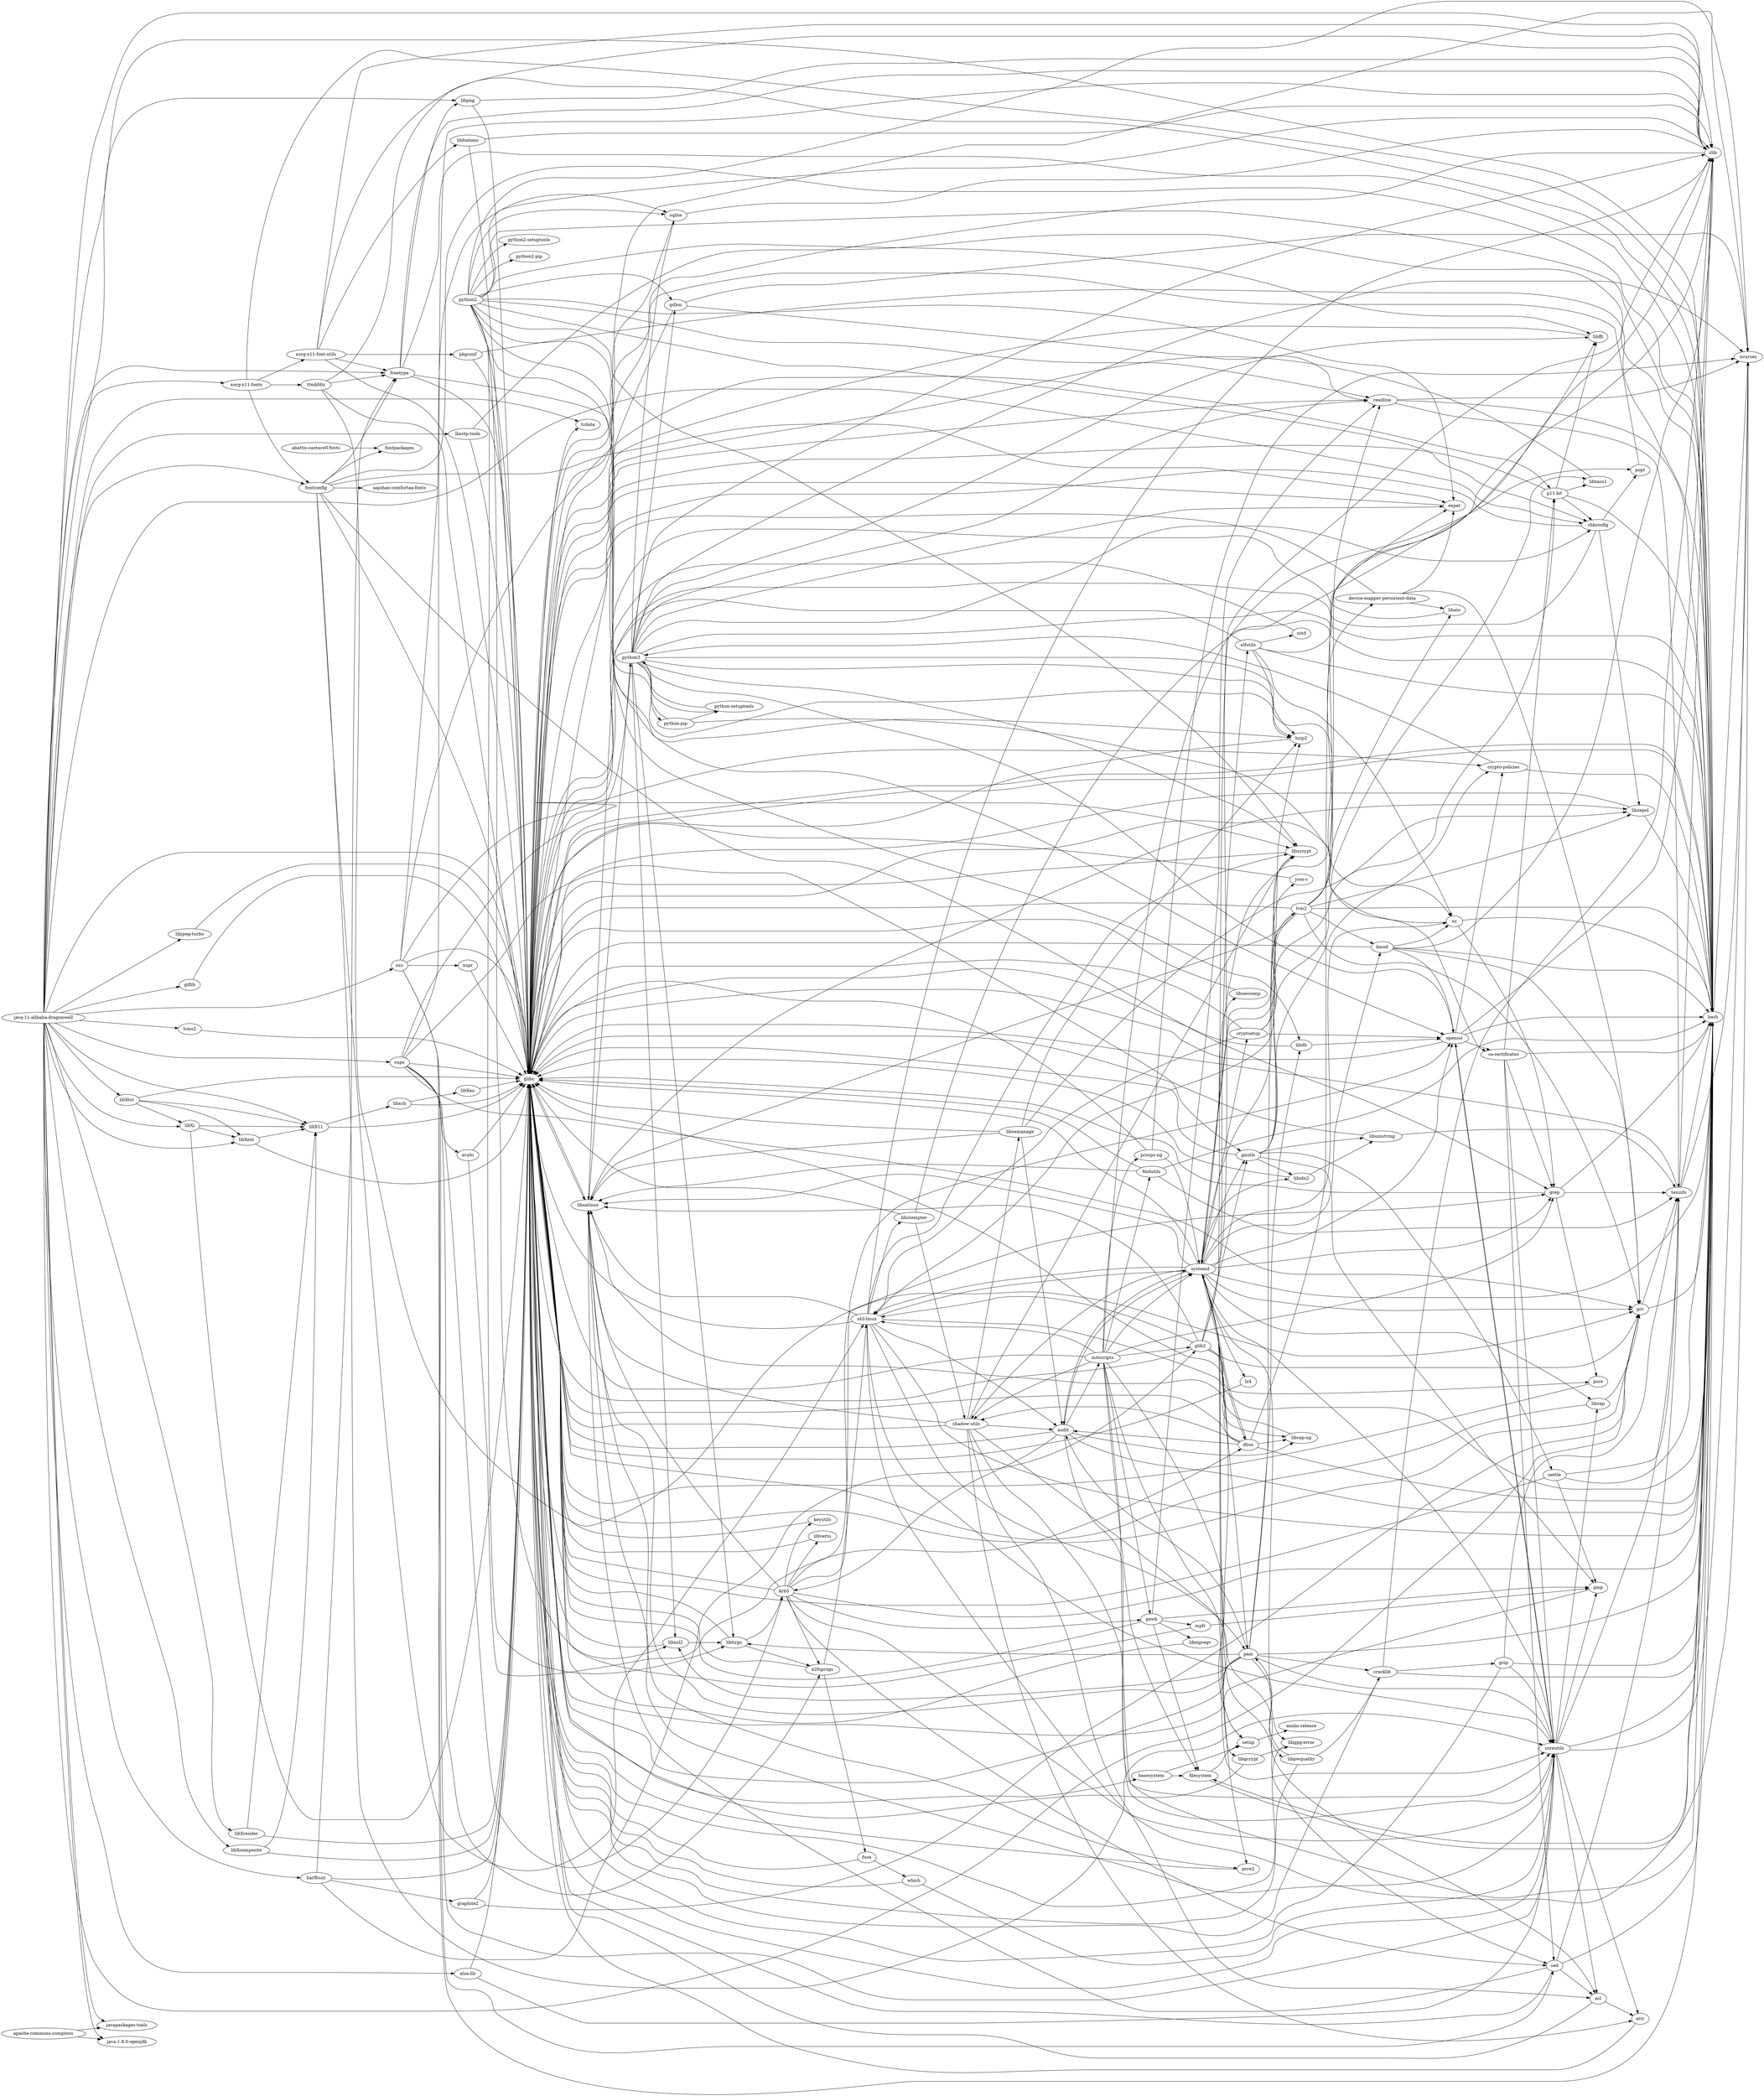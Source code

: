 digraph MyPicture {
	graph [rankdir=LR]
	fontpackages
	"abattis-cantarell-fonts"
	"abattis-cantarell-fonts" -> fontpackages
	popt
	popt -> glibc
	glibc
	glibc -> basesystem
	glibc -> bash
	glibc -> libselinux
	glibc -> tzdata
	basesystem
	basesystem -> filesystem
	basesystem -> setup
	bash
	bash -> filesystem
	bash -> glibc
	bash -> ncurses
	libselinux
	libselinux -> glibc
	libselinux -> pcre2
	libselinux -> libsepol
	libselinux -> python3
	tzdata
	pcre2
	pcre2 -> glibc
	libsepol
	libsepol -> bash
	libsepol -> glibc
	python3
	python3 -> bash
	python3 -> chkconfig
	python3 -> openssl
	python3 -> glibc
	python3 -> "python-setuptools"
	python3 -> "python-pip"
	python3 -> gdbm
	python3 -> bzip2
	python3 -> libxcrypt
	python3 -> expat
	python3 -> libffi
	python3 -> xz
	python3 -> ncurses
	python3 -> libnsl2
	python3 -> readline
	python3 -> sqlite
	python3 -> libtirpc
	python3 -> zlib
	chkconfig
	chkconfig -> popt
	chkconfig -> libselinux
	chkconfig -> libsepol
	chkconfig -> glibc
	openssl
	openssl -> bash
	openssl -> coreutils
	openssl -> glibc
	openssl -> zlib
	openssl -> "ca-certificates"
	openssl -> "crypto-policies"
	"python-setuptools"
	"python-setuptools" -> python3
	"python-pip"
	"python-pip" -> "ca-certificates"
	"python-pip" -> "python-setuptools"
	"python-pip" -> python3
	gdbm
	gdbm -> ncurses
	gdbm -> readline
	gdbm -> glibc
	bzip2
	bzip2 -> glibc
	libxcrypt
	libxcrypt -> glibc
	expat
	expat -> glibc
	libffi
	libffi -> glibc
	xz
	xz -> bash
	xz -> grep
	xz -> glibc
	ncurses
	ncurses -> glibc
	libnsl2
	libnsl2 -> glibc
	libnsl2 -> libtirpc
	readline
	readline -> bash
	readline -> glibc
	readline -> texinfo
	readline -> ncurses
	sqlite
	sqlite -> glibc
	sqlite -> zlib
	libtirpc
	libtirpc -> glibc
	libtirpc -> e2fsprogs
	libtirpc -> krb5
	zlib
	zlib -> glibc
	e2fsprogs
	e2fsprogs -> "util-linux"
	e2fsprogs -> glibc
	e2fsprogs -> fuse
	krb5
	krb5 -> bash
	krb5 -> coreutils
	krb5 -> gawk
	krb5 -> grep
	krb5 -> keyutils
	krb5 -> e2fsprogs
	krb5 -> openssl
	krb5 -> glibc
	krb5 -> libselinux
	krb5 -> libverto
	krb5 -> sed
	coreutils
	coreutils -> acl
	coreutils -> attr
	coreutils -> libcap
	coreutils -> openssl
	coreutils -> gmp
	coreutils -> glibc
	coreutils -> libselinux
	coreutils -> ncurses
	coreutils -> bash
	coreutils -> texinfo
	gawk
	gawk -> filesystem
	gawk -> glibc
	gawk -> gmp
	gawk -> mpfr
	gawk -> readline
	gawk -> libsigsegv
	grep
	grep -> bash
	grep -> texinfo
	grep -> pcre
	grep -> glibc
	keyutils
	keyutils -> glibc
	libverto
	libverto -> glibc
	sed
	sed -> bash
	sed -> texinfo
	sed -> acl
	sed -> libselinux
	sed -> glibc
	texinfo
	texinfo -> bash
	texinfo -> ncurses
	texinfo -> zlib
	texinfo -> glibc
	acl
	acl -> glibc
	acl -> attr
	attr
	attr -> glibc
	pcre
	pcre -> glibc
	filesystem
	filesystem -> bash
	filesystem -> setup
	gmp
	gmp -> glibc
	mpfr
	mpfr -> glibc
	mpfr -> gmp
	libsigsegv
	libsigsegv -> glibc
	setup
	setup -> "anolis-release"
	"anolis-release"
	libcap
	libcap -> gcc
	libcap -> glibc
	gcc
	gcc -> bash
	gcc -> texinfo
	gcc -> glibc
	"util-linux"
	"util-linux" -> bash
	"util-linux" -> glibc
	"util-linux" -> coreutils
	"util-linux" -> libselinux
	"util-linux" -> pam
	"util-linux" -> audit
	"util-linux" -> "libcap-ng"
	"util-linux" -> libxcrypt
	"util-linux" -> ncurses
	"util-linux" -> systemd
	"util-linux" -> libutempter
	"util-linux" -> zlib
	fuse
	fuse -> glibc
	fuse -> which
	which
	which -> coreutils
	which -> glibc
	pam
	pam -> bash
	pam -> glibc
	pam -> audit
	pam -> coreutils
	pam -> cracklib
	pam -> libxcrypt
	pam -> libdb
	pam -> libnsl2
	pam -> libpwquality
	pam -> libselinux
	pam -> libtirpc
	audit
	audit -> bash
	audit -> coreutils
	audit -> glibc
	audit -> initscripts
	audit -> "libcap-ng"
	audit -> krb5
	audit -> systemd
	"libcap-ng"
	"libcap-ng" -> glibc
	systemd
	systemd -> bash
	systemd -> glibc
	systemd -> "shadow-utils"
	systemd -> acl
	systemd -> coreutils
	systemd -> dbus
	systemd -> grep
	systemd -> audit
	systemd -> "util-linux"
	systemd -> bzip2
	systemd -> libcap
	systemd -> libxcrypt
	systemd -> cryptsetup
	systemd -> elfutils
	systemd -> gcc
	systemd -> libgcrypt
	systemd -> gnutls
	systemd -> "libgpg-error"
	systemd -> libidn2
	systemd -> kmod
	systemd -> lz4
	systemd -> xz
	systemd -> pam
	systemd -> pcre2
	systemd -> libseccomp
	systemd -> libselinux
	systemd -> zlib
	systemd -> openssl
	systemd -> sed
	libutempter
	libutempter -> bash
	libutempter -> glibc
	libutempter -> "shadow-utils"
	"shadow-utils"
	"shadow-utils" -> audit
	"shadow-utils" -> coreutils
	"shadow-utils" -> glibc
	"shadow-utils" -> acl
	"shadow-utils" -> attr
	"shadow-utils" -> libxcrypt
	"shadow-utils" -> libselinux
	"shadow-utils" -> libsemanage
	"shadow-utils" -> setup
	libsemanage
	libsemanage -> audit
	libsemanage -> bzip2
	libsemanage -> libselinux
	libsemanage -> libsepol
	libsemanage -> glibc
	dbus
	dbus -> systemd
	dbus -> bash
	dbus -> "shadow-utils"
	dbus -> audit
	dbus -> "libcap-ng"
	dbus -> expat
	dbus -> glibc
	dbus -> libselinux
	cryptsetup
	cryptsetup -> glibc
	cryptsetup -> "util-linux"
	cryptsetup -> openssl
	cryptsetup -> lvm2
	cryptsetup -> "json-c"
	elfutils
	elfutils -> bash
	elfutils -> glibc
	elfutils -> zlib
	elfutils -> bzip2
	elfutils -> xz
	elfutils -> zstd
	libgcrypt
	libgcrypt -> glibc
	libgcrypt -> "libgpg-error"
	gnutls
	gnutls -> "crypto-policies"
	gnutls -> glibc
	gnutls -> gmp
	gnutls -> nettle
	gnutls -> libidn2
	gnutls -> "p11-kit"
	gnutls -> libtasn1
	gnutls -> libunistring
	"libgpg-error"
	"libgpg-error" -> glibc
	libidn2
	libidn2 -> libunistring
	libidn2 -> glibc
	kmod
	kmod -> bash
	kmod -> glibc
	kmod -> openssl
	kmod -> gcc
	kmod -> xz
	kmod -> zlib
	lz4
	lz4 -> glibc
	libseccomp
	libseccomp -> glibc
	libunistring
	libunistring -> texinfo
	libunistring -> glibc
	"crypto-policies"
	"crypto-policies" -> bash
	"crypto-policies" -> python3
	nettle
	nettle -> bash
	nettle -> glibc
	nettle -> texinfo
	nettle -> gmp
	"p11-kit"
	"p11-kit" -> glibc
	"p11-kit" -> libffi
	"p11-kit" -> bash
	"p11-kit" -> chkconfig
	"p11-kit" -> libtasn1
	libtasn1
	libtasn1 -> glibc
	zstd
	zstd -> glibc
	lvm2
	lvm2 -> bash
	lvm2 -> glibc
	lvm2 -> libselinux
	lvm2 -> libsepol
	lvm2 -> systemd
	lvm2 -> "util-linux"
	lvm2 -> gcc
	lvm2 -> "device-mapper-persistent-data"
	lvm2 -> libaio
	lvm2 -> readline
	lvm2 -> kmod
	"json-c"
	"json-c" -> glibc
	"device-mapper-persistent-data"
	"device-mapper-persistent-data" -> expat
	"device-mapper-persistent-data" -> glibc
	"device-mapper-persistent-data" -> libaio
	"device-mapper-persistent-data" -> gcc
	libaio
	libaio -> glibc
	initscripts
	initscripts -> bash
	initscripts -> coreutils
	initscripts -> filesystem
	initscripts -> findutils
	initscripts -> gawk
	initscripts -> grep
	initscripts -> glib2
	initscripts -> popt
	initscripts -> "procps-ng"
	initscripts -> glibc
	initscripts -> setup
	initscripts -> "shadow-utils"
	initscripts -> systemd
	initscripts -> "util-linux"
	findutils
	findutils -> bash
	findutils -> texinfo
	findutils -> glibc
	findutils -> libselinux
	glib2
	glib2 -> bash
	glib2 -> glibc
	glib2 -> libffi
	glib2 -> gcc
	glib2 -> gnutls
	glib2 -> "util-linux"
	glib2 -> pcre
	glib2 -> libselinux
	glib2 -> zlib
	"procps-ng"
	"procps-ng" -> glibc
	"procps-ng" -> ncurses
	"procps-ng" -> systemd
	cracklib
	cracklib -> bash
	cracklib -> glibc
	cracklib -> gzip
	cracklib -> zlib
	libdb
	libdb -> glibc
	libdb -> openssl
	libpwquality
	libpwquality -> cracklib
	libpwquality -> pam
	libpwquality -> glibc
	gzip
	gzip -> bash
	gzip -> texinfo
	gzip -> coreutils
	gzip -> glibc
	"ca-certificates"
	"ca-certificates" -> bash
	"ca-certificates" -> coreutils
	"ca-certificates" -> grep
	"ca-certificates" -> "p11-kit"
	"ca-certificates" -> sed
	avahi
	avahi -> dbus
	avahi -> glibc
	graphite2
	graphite2 -> gcc
	graphite2 -> glibc
	"python2-setuptools"
	"python2-pip"
	python2
	python2 -> bash
	python2 -> chkconfig
	python2 -> glibc
	python2 -> expat
	python2 -> gdbm
	python2 -> bzip2
	python2 -> libxcrypt
	python2 -> openssl
	python2 -> libdb
	python2 -> libffi
	python2 -> ncurses
	python2 -> libnsl2
	python2 -> readline
	python2 -> sqlite
	python2 -> libtirpc
	python2 -> zlib
	python2 -> "python2-pip"
	python2 -> "python2-setuptools"
	nss
	nss -> bash
	nss -> "crypto-policies"
	nss -> glibc
	nss -> nspr
	nss -> "p11-kit"
	nss -> sqlite
	nss -> coreutils
	nss -> sed
	nspr
	nspr -> glibc
	"lksctp-tools"
	"lksctp-tools" -> bash
	"lksctp-tools" -> glibc
	lcms2
	lcms2 -> glibc
	harfbuzz
	harfbuzz -> glibc
	harfbuzz -> freetype
	harfbuzz -> glib2
	harfbuzz -> graphite2
	freetype
	freetype -> bash
	freetype -> glibc
	freetype -> bzip2
	freetype -> libpng
	freetype -> zlib
	libpng
	libpng -> glibc
	libpng -> zlib
	"alsa-lib"
	"alsa-lib" -> glibc
	"alsa-lib" -> coreutils
	cups
	cups -> avahi
	cups -> e2fsprogs
	cups -> libxcrypt
	cups -> gcc
	cups -> gnutls
	cups -> krb5
	cups -> glibc
	cups -> zlib
	libXau
	libXau -> glibc
	libxcb
	libxcb -> libXau
	libxcb -> glibc
	libX11
	libX11 -> glibc
	libX11 -> libxcb
	pkgconf
	pkgconf -> glibc
	pkgconf -> bash
	libfontenc
	libfontenc -> zlib
	libfontenc -> glibc
	ttmkfdir
	ttmkfdir -> glibc
	ttmkfdir -> freetype
	ttmkfdir -> gcc
	ttmkfdir -> zlib
	"xorg-x11-font-utils"
	"xorg-x11-font-utils" -> bash
	"xorg-x11-font-utils" -> pkgconf
	"xorg-x11-font-utils" -> glibc
	"xorg-x11-font-utils" -> libfontenc
	"xorg-x11-font-utils" -> freetype
	"xorg-x11-font-utils" -> zlib
	"xorg-x11-fonts"
	"xorg-x11-fonts" -> bash
	"xorg-x11-fonts" -> fontconfig
	"xorg-x11-fonts" -> "xorg-x11-font-utils"
	"xorg-x11-fonts" -> ttmkfdir
	fontconfig
	fontconfig -> bash
	fontconfig -> glibc
	fontconfig -> coreutils
	fontconfig -> "aajohan-comfortaa-fonts"
	fontconfig -> fontpackages
	fontconfig -> freetype
	fontconfig -> grep
	fontconfig -> expat
	fontconfig -> "util-linux"
	"aajohan-comfortaa-fonts"
	"libjpeg-turbo"
	"libjpeg-turbo" -> glibc
	giflib
	giflib -> glibc
	libXtst
	libXtst -> libX11
	libXtst -> libXext
	libXtst -> libXi
	libXtst -> glibc
	libXext
	libXext -> libX11
	libXext -> glibc
	libXi
	libXi -> libX11
	libXi -> libXext
	libXi -> glibc
	libXrender
	libXrender -> libX11
	libXrender -> glibc
	libXcomposite
	libXcomposite -> libX11
	libXcomposite -> glibc
	"java-11-alibaba-dragonwell"
	"java-11-alibaba-dragonwell" -> bash
	"java-11-alibaba-dragonwell" -> fontconfig
	"java-11-alibaba-dragonwell" -> libX11
	"java-11-alibaba-dragonwell" -> libXcomposite
	"java-11-alibaba-dragonwell" -> libXext
	"java-11-alibaba-dragonwell" -> libXi
	"java-11-alibaba-dragonwell" -> libXrender
	"java-11-alibaba-dragonwell" -> libXtst
	"java-11-alibaba-dragonwell" -> glibc
	"java-11-alibaba-dragonwell" -> giflib
	"java-11-alibaba-dragonwell" -> "java-1.8.0-openjdk"
	"java-11-alibaba-dragonwell" -> "libjpeg-turbo"
	"java-11-alibaba-dragonwell" -> libpng
	"java-11-alibaba-dragonwell" -> zlib
	"java-11-alibaba-dragonwell" -> "xorg-x11-fonts"
	"java-11-alibaba-dragonwell" -> chkconfig
	"java-11-alibaba-dragonwell" -> cups
	"java-11-alibaba-dragonwell" -> "javapackages-tools"
	"java-11-alibaba-dragonwell" -> "alsa-lib"
	"java-11-alibaba-dragonwell" -> freetype
	"java-11-alibaba-dragonwell" -> gcc
	"java-11-alibaba-dragonwell" -> harfbuzz
	"java-11-alibaba-dragonwell" -> lcms2
	"java-11-alibaba-dragonwell" -> "lksctp-tools"
	"java-11-alibaba-dragonwell" -> nss
	"java-11-alibaba-dragonwell" -> tzdata
	"java-1.8.0-openjdk"
	"javapackages-tools"
	"apache-commons-compress"
	"apache-commons-compress" -> "java-1.8.0-openjdk"
	"apache-commons-compress" -> "javapackages-tools"
}

